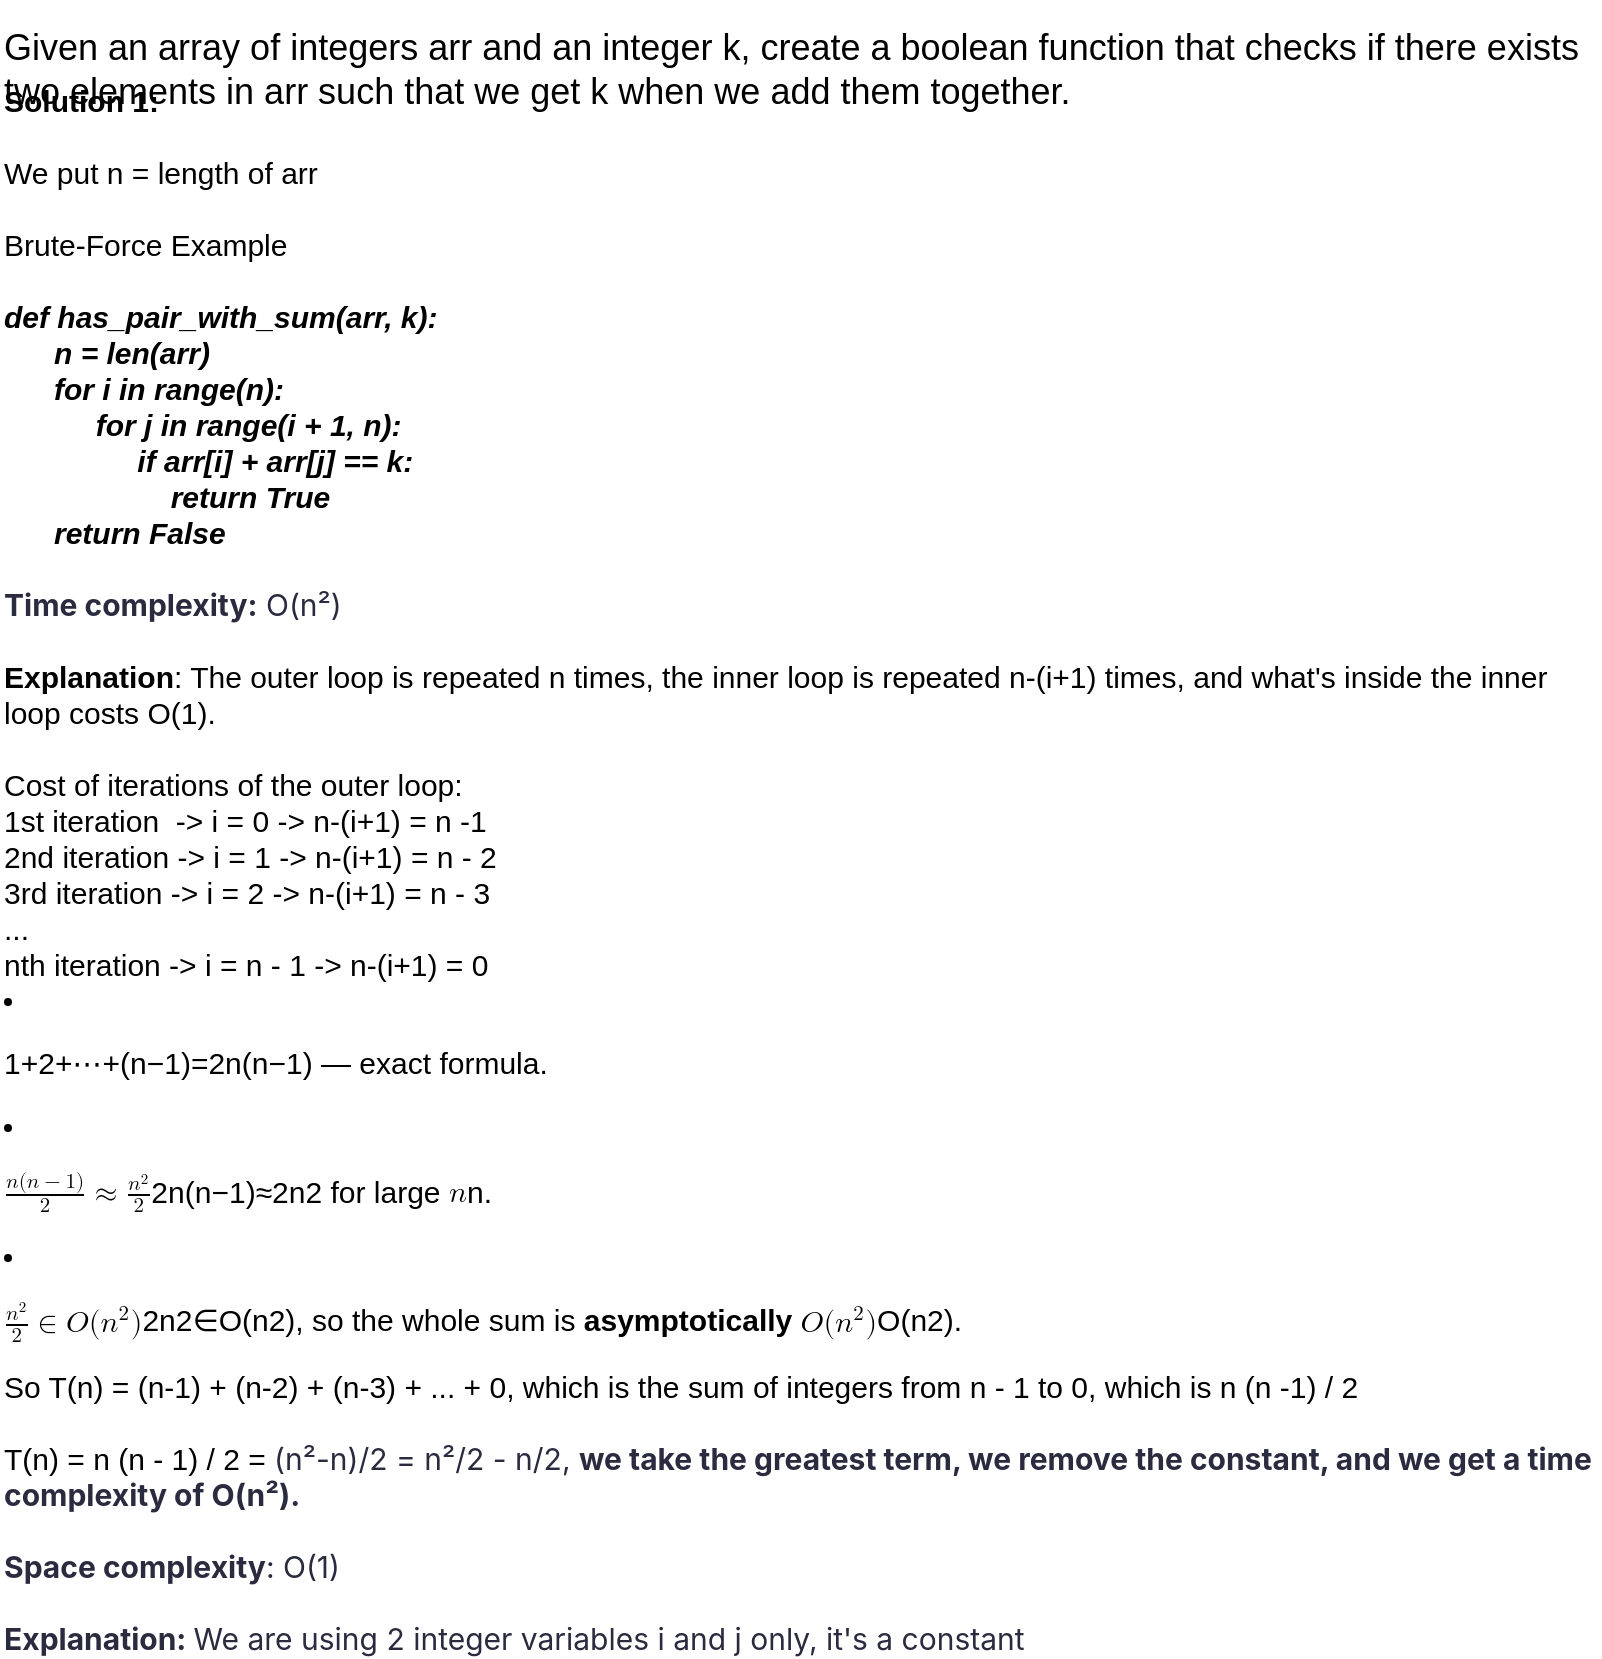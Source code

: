 <mxfile version="28.1.1">
  <diagram name="Page-1" id="c1k9xSP03Svk2DgoVO_R">
    <mxGraphModel dx="1853" dy="734" grid="1" gridSize="10" guides="1" tooltips="1" connect="1" arrows="1" fold="1" page="1" pageScale="1" pageWidth="850" pageHeight="1100" math="0" shadow="0">
      <root>
        <mxCell id="0" />
        <mxCell id="1" parent="0" />
        <mxCell id="HvRxfJUMSGr-kj_1jJm4-1" value="&lt;div&gt;&lt;font style=&quot;font-size: 18px;&quot;&gt;Given an array of integers arr and an integer k, create a boolean function that checks if there exists two elements in arr such &lt;font&gt;that we get k when we add them together.&lt;/font&gt;&lt;br&gt;&lt;/font&gt;&lt;/div&gt;" style="text;html=1;align=left;verticalAlign=middle;whiteSpace=wrap;rounded=0;fontSize=14;" vertex="1" parent="1">
          <mxGeometry x="40" y="50" width="800" height="70" as="geometry" />
        </mxCell>
        <mxCell id="HvRxfJUMSGr-kj_1jJm4-2" value="&lt;div&gt;&lt;font style=&quot;font-size: 15px;&quot;&gt;&lt;b&gt;Solution 1:&lt;/b&gt;&lt;/font&gt;&lt;/div&gt;&lt;div&gt;&lt;font style=&quot;font-size: 15px;&quot;&gt;&lt;br&gt;&lt;/font&gt;&lt;/div&gt;&lt;div&gt;&lt;font style=&quot;font-size: 15px;&quot;&gt;We put n = length of arr&lt;/font&gt;&lt;/div&gt;&lt;div&gt;&lt;font style=&quot;font-size: 15px;&quot;&gt;&lt;br&gt;&lt;/font&gt;&lt;/div&gt;&lt;div&gt;&lt;font style=&quot;font-size: 15px;&quot;&gt;Brute-Force Example&lt;/font&gt;&lt;/div&gt;&lt;div&gt;&lt;font style=&quot;font-size: 15px;&quot;&gt;&lt;br&gt;&lt;/font&gt;&lt;/div&gt;&lt;div&gt;&lt;i&gt;&lt;b&gt;&lt;font style=&quot;font-size: 15px;&quot;&gt;def has_pair_with_sum(arr, k):&lt;/font&gt;&lt;/b&gt;&lt;/i&gt;&lt;/div&gt;&lt;div&gt;&lt;i&gt;&lt;b&gt;&lt;font style=&quot;font-size: 15px;&quot;&gt;&amp;nbsp;&amp;nbsp;&amp;nbsp;&amp;nbsp;&amp;nbsp; n = len(arr)&lt;/font&gt;&lt;/b&gt;&lt;/i&gt;&lt;/div&gt;&lt;div&gt;&lt;i&gt;&lt;b&gt;&lt;font style=&quot;font-size: 15px;&quot;&gt;&amp;nbsp;&amp;nbsp;&amp;nbsp;&amp;nbsp;&amp;nbsp; for i in range(n):&lt;/font&gt;&lt;/b&gt;&lt;/i&gt;&lt;/div&gt;&lt;div&gt;&lt;i&gt;&lt;b&gt;&lt;font style=&quot;font-size: 15px;&quot;&gt;&amp;nbsp;&amp;nbsp;&amp;nbsp;&amp;nbsp;&amp;nbsp;&amp;nbsp;&amp;nbsp;&amp;nbsp;&amp;nbsp;&amp;nbsp; for j in range(i + 1, n):&lt;/font&gt;&lt;/b&gt;&lt;/i&gt;&lt;/div&gt;&lt;div&gt;&lt;i&gt;&lt;b&gt;&lt;font style=&quot;font-size: 15px;&quot;&gt;&amp;nbsp;&amp;nbsp;&amp;nbsp;&amp;nbsp;&amp;nbsp;&amp;nbsp;&amp;nbsp;&amp;nbsp;&amp;nbsp;&amp;nbsp;&amp;nbsp;&amp;nbsp;&amp;nbsp;&amp;nbsp;&amp;nbsp; if arr[i] + arr[j] == k:&lt;/font&gt;&lt;/b&gt;&lt;/i&gt;&lt;/div&gt;&lt;div&gt;&lt;i&gt;&lt;b&gt;&lt;font style=&quot;font-size: 15px;&quot;&gt;&amp;nbsp;&amp;nbsp;&amp;nbsp;&amp;nbsp;&amp;nbsp;&amp;nbsp;&amp;nbsp;&amp;nbsp;&amp;nbsp;&amp;nbsp;&amp;nbsp;&amp;nbsp;&amp;nbsp;&amp;nbsp;&amp;nbsp;&amp;nbsp;&amp;nbsp;&amp;nbsp;&amp;nbsp; return True&lt;/font&gt;&lt;/b&gt;&lt;/i&gt;&lt;/div&gt;&lt;div&gt;&lt;i&gt;&lt;b&gt;&lt;font style=&quot;font-size: 15px;&quot;&gt;&amp;nbsp;&amp;nbsp;&amp;nbsp;&amp;nbsp;&amp;nbsp; return False&lt;br&gt;&lt;/font&gt;&lt;/b&gt;&lt;/i&gt;&lt;/div&gt;&lt;div&gt;&lt;font style=&quot;font-size: 15px;&quot;&gt;&lt;br&gt;&lt;/font&gt;&lt;/div&gt;&lt;div&gt;&lt;font style=&quot;font-size: 15px;&quot;&gt;&lt;strong style=&quot;box-sizing: border-box; margin: 0px; padding: 0px; color: oklch(0.297 0.036 281.74); font-family: &amp;quot;Udemy Sans&amp;quot;, Vazirmatn, &amp;quot;SF Pro Text&amp;quot;, -apple-system, BlinkMacSystemFont, Roboto, &amp;quot;Segoe UI&amp;quot;, Helvetica, Arial, sans-serif, &amp;quot;Apple Color Emoji&amp;quot;, &amp;quot;Segoe UI Emoji&amp;quot;, &amp;quot;Segoe UI Symbol&amp;quot;; font-style: normal; font-variant-ligatures: normal; font-variant-caps: normal; letter-spacing: normal; text-align: start; text-indent: 0px; text-transform: none; word-spacing: 0px; -webkit-text-stroke-width: 0px; white-space: normal; background-color: oklch(1 0 0); text-decoration-thickness: initial; text-decoration-style: initial; text-decoration-color: initial;&quot;&gt;Time complexity:&lt;/strong&gt;&lt;span style=&quot;color: oklch(0.297 0.036 281.74); font-family: &amp;quot;Udemy Sans&amp;quot;, Vazirmatn, &amp;quot;SF Pro Text&amp;quot;, -apple-system, BlinkMacSystemFont, Roboto, &amp;quot;Segoe UI&amp;quot;, Helvetica, Arial, sans-serif, &amp;quot;Apple Color Emoji&amp;quot;, &amp;quot;Segoe UI Emoji&amp;quot;, &amp;quot;Segoe UI Symbol&amp;quot;; font-style: normal; font-variant-ligatures: normal; font-variant-caps: normal; font-weight: 400; letter-spacing: normal; text-align: start; text-indent: 0px; text-transform: none; word-spacing: 0px; -webkit-text-stroke-width: 0px; white-space: normal; background-color: oklch(1 0 0); text-decoration-thickness: initial; text-decoration-style: initial; text-decoration-color: initial; display: inline !important; float: none;&quot;&gt;&lt;span&gt;&amp;nbsp;&lt;/span&gt;O(n²)&lt;/span&gt;&lt;/font&gt;&lt;/div&gt;&lt;div&gt;&lt;font style=&quot;font-size: 15px;&quot;&gt;&lt;span style=&quot;color: oklch(0.297 0.036 281.74); font-family: &amp;quot;Udemy Sans&amp;quot;, Vazirmatn, &amp;quot;SF Pro Text&amp;quot;, -apple-system, BlinkMacSystemFont, Roboto, &amp;quot;Segoe UI&amp;quot;, Helvetica, Arial, sans-serif, &amp;quot;Apple Color Emoji&amp;quot;, &amp;quot;Segoe UI Emoji&amp;quot;, &amp;quot;Segoe UI Symbol&amp;quot;; font-style: normal; font-variant-ligatures: normal; font-variant-caps: normal; font-weight: 400; letter-spacing: normal; text-align: start; text-indent: 0px; text-transform: none; word-spacing: 0px; -webkit-text-stroke-width: 0px; white-space: normal; background-color: oklch(1 0 0); text-decoration-thickness: initial; text-decoration-style: initial; text-decoration-color: initial; display: inline !important; float: none;&quot;&gt;&lt;br&gt;&lt;/span&gt;&lt;/font&gt;&lt;/div&gt;&lt;div&gt;&lt;font style=&quot;font-size: 15px;&quot;&gt;&lt;b&gt;Explanation&lt;/b&gt;: The outer loop is repeated n times, the inner loop is repeated n-(i+1) times, and what&#39;s inside the inner loop costs O(1).&lt;/font&gt;&lt;/div&gt;&lt;div&gt;&lt;font style=&quot;font-size: 15px;&quot;&gt;&lt;br&gt;&lt;/font&gt;&lt;/div&gt;&lt;div&gt;&lt;font style=&quot;font-size: 15px;&quot;&gt;Cost of iterations of the outer loop:&lt;/font&gt;&lt;/div&gt;&lt;div&gt;&lt;font style=&quot;font-size: 15px;&quot;&gt;1st iteration&amp;nbsp; -&amp;gt; i = 0 -&amp;gt; n-(i+1) = n -1 &lt;br&gt;&lt;/font&gt;&lt;/div&gt;&lt;div&gt;&lt;font style=&quot;font-size: 15px;&quot;&gt;2nd iteration -&amp;gt; i = 1 -&amp;gt; n-(i+1) = n - 2&lt;/font&gt;&lt;/div&gt;&lt;div&gt;&lt;font style=&quot;font-size: 15px;&quot;&gt;3rd iteration -&amp;gt; i = 2 -&amp;gt; n-(i+1) = n - 3 &lt;br&gt;&lt;/font&gt;&lt;/div&gt;&lt;div&gt;&lt;font style=&quot;font-size: 15px;&quot;&gt;...&lt;/font&gt;&lt;/div&gt;&lt;div&gt;&lt;font style=&quot;font-size: 15px;&quot;&gt;nth iteration -&amp;gt; i = n - 1 -&amp;gt; n-(i+1) = 0&lt;/font&gt;&lt;/div&gt;&lt;div&gt;&lt;li data-end=&quot;1080&quot; data-start=&quot;1015&quot;&gt;&lt;p data-end=&quot;1080&quot; data-start=&quot;1017&quot;&gt;&lt;font style=&quot;font-size: 15px;&quot;&gt;&lt;span class=&quot;katex&quot;&gt;&lt;span aria-hidden=&quot;true&quot; class=&quot;katex-html&quot;&gt;&lt;span class=&quot;base&quot;&gt;&lt;span class=&quot;mord&quot;&gt;1&lt;/span&gt;&lt;span class=&quot;mspace&quot;&gt;&lt;/span&gt;&lt;span class=&quot;mbin&quot;&gt;+&lt;/span&gt;&lt;span class=&quot;mspace&quot;&gt;&lt;/span&gt;&lt;/span&gt;&lt;span class=&quot;base&quot;&gt;&lt;span class=&quot;strut&quot;&gt;&lt;/span&gt;&lt;span class=&quot;mord&quot;&gt;2&lt;/span&gt;&lt;span class=&quot;mspace&quot;&gt;&lt;/span&gt;&lt;span class=&quot;mbin&quot;&gt;+&lt;/span&gt;&lt;span class=&quot;mspace&quot;&gt;&lt;/span&gt;&lt;/span&gt;&lt;span class=&quot;base&quot;&gt;&lt;span class=&quot;strut&quot;&gt;&lt;/span&gt;&lt;span class=&quot;minner&quot;&gt;⋯&lt;/span&gt;&lt;span class=&quot;mspace&quot;&gt;&lt;/span&gt;&lt;span class=&quot;mbin&quot;&gt;+&lt;/span&gt;&lt;span class=&quot;mspace&quot;&gt;&lt;/span&gt;&lt;/span&gt;&lt;span class=&quot;base&quot;&gt;&lt;span class=&quot;strut&quot;&gt;&lt;/span&gt;&lt;span class=&quot;mopen&quot;&gt;(&lt;/span&gt;&lt;span class=&quot;mord mathnormal&quot;&gt;n&lt;/span&gt;&lt;span class=&quot;mspace&quot;&gt;&lt;/span&gt;&lt;span class=&quot;mbin&quot;&gt;−&lt;/span&gt;&lt;span class=&quot;mspace&quot;&gt;&lt;/span&gt;&lt;/span&gt;&lt;span class=&quot;base&quot;&gt;&lt;span class=&quot;strut&quot;&gt;&lt;/span&gt;&lt;span class=&quot;mord&quot;&gt;1&lt;/span&gt;&lt;span class=&quot;mclose&quot;&gt;)&lt;/span&gt;&lt;span class=&quot;mspace&quot;&gt;&lt;/span&gt;&lt;span class=&quot;mrel&quot;&gt;=&lt;/span&gt;&lt;span class=&quot;mspace&quot;&gt;&lt;/span&gt;&lt;/span&gt;&lt;span class=&quot;base&quot;&gt;&lt;span class=&quot;strut&quot;&gt;&lt;/span&gt;&lt;span class=&quot;mord&quot;&gt;&lt;span class=&quot;mopen nulldelimiter&quot;&gt;&lt;/span&gt;&lt;span class=&quot;mfrac&quot;&gt;&lt;span class=&quot;vlist-t vlist-t2&quot;&gt;&lt;span class=&quot;vlist-r&quot;&gt;&lt;span class=&quot;vlist&quot;&gt;&lt;span&gt;&lt;span class=&quot;pstrut&quot;&gt;&lt;/span&gt;&lt;span class=&quot;sizing reset-size6 size3 mtight&quot;&gt;&lt;span class=&quot;mord mtight&quot;&gt;&lt;span class=&quot;mord mtight&quot;&gt;2&lt;/span&gt;&lt;/span&gt;&lt;/span&gt;&lt;/span&gt;&lt;span&gt;&lt;span class=&quot;pstrut&quot;&gt;&lt;/span&gt;&lt;span class=&quot;frac-line&quot;&gt;&lt;/span&gt;&lt;/span&gt;&lt;span&gt;&lt;span class=&quot;pstrut&quot;&gt;&lt;/span&gt;&lt;span class=&quot;sizing reset-size6 size3 mtight&quot;&gt;&lt;span class=&quot;mord mtight&quot;&gt;&lt;span class=&quot;mord mathnormal mtight&quot;&gt;n&lt;/span&gt;&lt;span class=&quot;mopen mtight&quot;&gt;(&lt;/span&gt;&lt;span class=&quot;mord mathnormal mtight&quot;&gt;n&lt;/span&gt;&lt;span class=&quot;mbin mtight&quot;&gt;−&lt;/span&gt;&lt;span class=&quot;mord mtight&quot;&gt;1&lt;/span&gt;&lt;span class=&quot;mclose mtight&quot;&gt;)&lt;/span&gt;&lt;/span&gt;&lt;/span&gt;&lt;/span&gt;&lt;/span&gt;&lt;span class=&quot;vlist-s&quot;&gt;​&lt;/span&gt;&lt;/span&gt;&lt;span class=&quot;vlist-r&quot;&gt;&lt;span class=&quot;vlist&quot;&gt;&lt;span&gt;&lt;/span&gt;&lt;/span&gt;&lt;/span&gt;&lt;/span&gt;&lt;/span&gt;&lt;span class=&quot;mclose nulldelimiter&quot;&gt;&lt;/span&gt;&lt;/span&gt;&lt;/span&gt;&lt;/span&gt;&lt;/span&gt; — exact formula.&lt;/font&gt;&lt;/p&gt;&lt;/li&gt;&lt;li data-end=&quot;1146&quot; data-start=&quot;1081&quot;&gt;&lt;p data-end=&quot;1146&quot; data-start=&quot;1083&quot;&gt;&lt;font style=&quot;font-size: 15px;&quot;&gt;&lt;span class=&quot;katex&quot;&gt;&lt;span class=&quot;katex-mathml&quot;&gt;&lt;math xmlns=&quot;http://www.w3.org/1998/Math/MathML&quot;&gt;&lt;mrow&gt;&lt;mfrac&gt;&lt;mrow&gt;&lt;mi&gt;n&lt;/mi&gt;&lt;mo stretchy=&quot;false&quot;&gt;(&lt;/mo&gt;&lt;mi&gt;n&lt;/mi&gt;&lt;mo&gt;−&lt;/mo&gt;&lt;mn&gt;1&lt;/mn&gt;&lt;mo stretchy=&quot;false&quot;&gt;)&lt;/mo&gt;&lt;/mrow&gt;&lt;mn&gt;2&lt;/mn&gt;&lt;/mfrac&gt;&lt;mo&gt;≈&lt;/mo&gt;&lt;mfrac&gt;&lt;msup&gt;&lt;mi&gt;n&lt;/mi&gt;&lt;mn&gt;2&lt;/mn&gt;&lt;/msup&gt;&lt;mn&gt;2&lt;/mn&gt;&lt;/mfrac&gt;&lt;/mrow&gt;\frac{n(n-1)}{2} \approx \frac{n^2}{2}&lt;/math&gt;&lt;/span&gt;&lt;span aria-hidden=&quot;true&quot; class=&quot;katex-html&quot;&gt;&lt;span class=&quot;base&quot;&gt;&lt;span class=&quot;strut&quot;&gt;&lt;/span&gt;&lt;span class=&quot;mord&quot;&gt;&lt;span class=&quot;mopen nulldelimiter&quot;&gt;&lt;/span&gt;&lt;span class=&quot;mfrac&quot;&gt;&lt;span class=&quot;vlist-t vlist-t2&quot;&gt;&lt;span class=&quot;vlist-r&quot;&gt;&lt;span class=&quot;vlist&quot;&gt;&lt;span&gt;&lt;span class=&quot;pstrut&quot;&gt;&lt;/span&gt;&lt;span class=&quot;sizing reset-size6 size3 mtight&quot;&gt;&lt;span class=&quot;mord mtight&quot;&gt;&lt;span class=&quot;mord mtight&quot;&gt;2&lt;/span&gt;&lt;/span&gt;&lt;/span&gt;&lt;/span&gt;&lt;span&gt;&lt;span class=&quot;pstrut&quot;&gt;&lt;/span&gt;&lt;span class=&quot;frac-line&quot;&gt;&lt;/span&gt;&lt;/span&gt;&lt;span&gt;&lt;span class=&quot;pstrut&quot;&gt;&lt;/span&gt;&lt;span class=&quot;sizing reset-size6 size3 mtight&quot;&gt;&lt;span class=&quot;mord mtight&quot;&gt;&lt;span class=&quot;mord mathnormal mtight&quot;&gt;n&lt;/span&gt;&lt;span class=&quot;mopen mtight&quot;&gt;(&lt;/span&gt;&lt;span class=&quot;mord mathnormal mtight&quot;&gt;n&lt;/span&gt;&lt;span class=&quot;mbin mtight&quot;&gt;−&lt;/span&gt;&lt;span class=&quot;mord mtight&quot;&gt;1&lt;/span&gt;&lt;span class=&quot;mclose mtight&quot;&gt;)&lt;/span&gt;&lt;/span&gt;&lt;/span&gt;&lt;/span&gt;&lt;/span&gt;&lt;span class=&quot;vlist-s&quot;&gt;​&lt;/span&gt;&lt;/span&gt;&lt;span class=&quot;vlist-r&quot;&gt;&lt;span class=&quot;vlist&quot;&gt;&lt;span&gt;&lt;/span&gt;&lt;/span&gt;&lt;/span&gt;&lt;/span&gt;&lt;/span&gt;&lt;span class=&quot;mclose nulldelimiter&quot;&gt;&lt;/span&gt;&lt;/span&gt;&lt;span class=&quot;mspace&quot;&gt;&lt;/span&gt;&lt;span class=&quot;mrel&quot;&gt;≈&lt;/span&gt;&lt;span class=&quot;mspace&quot;&gt;&lt;/span&gt;&lt;/span&gt;&lt;span class=&quot;base&quot;&gt;&lt;span class=&quot;strut&quot;&gt;&lt;/span&gt;&lt;span class=&quot;mord&quot;&gt;&lt;span class=&quot;mopen nulldelimiter&quot;&gt;&lt;/span&gt;&lt;span class=&quot;mfrac&quot;&gt;&lt;span class=&quot;vlist-t vlist-t2&quot;&gt;&lt;span class=&quot;vlist-r&quot;&gt;&lt;span class=&quot;vlist&quot;&gt;&lt;span&gt;&lt;span class=&quot;pstrut&quot;&gt;&lt;/span&gt;&lt;span class=&quot;sizing reset-size6 size3 mtight&quot;&gt;&lt;span class=&quot;mord mtight&quot;&gt;&lt;span class=&quot;mord mtight&quot;&gt;2&lt;/span&gt;&lt;/span&gt;&lt;/span&gt;&lt;/span&gt;&lt;span&gt;&lt;span class=&quot;pstrut&quot;&gt;&lt;/span&gt;&lt;span class=&quot;frac-line&quot;&gt;&lt;/span&gt;&lt;/span&gt;&lt;span&gt;&lt;span class=&quot;pstrut&quot;&gt;&lt;/span&gt;&lt;span class=&quot;sizing reset-size6 size3 mtight&quot;&gt;&lt;span class=&quot;mord mtight&quot;&gt;&lt;span class=&quot;mord mtight&quot;&gt;&lt;span class=&quot;mord mathnormal mtight&quot;&gt;n&lt;/span&gt;&lt;span class=&quot;msupsub&quot;&gt;&lt;span class=&quot;vlist-t&quot;&gt;&lt;span class=&quot;vlist-r&quot;&gt;&lt;span class=&quot;vlist&quot;&gt;&lt;span&gt;&lt;span class=&quot;pstrut&quot;&gt;&lt;/span&gt;&lt;span class=&quot;sizing reset-size3 size1 mtight&quot;&gt;&lt;span class=&quot;mord mtight&quot;&gt;2&lt;/span&gt;&lt;/span&gt;&lt;/span&gt;&lt;/span&gt;&lt;/span&gt;&lt;/span&gt;&lt;/span&gt;&lt;/span&gt;&lt;/span&gt;&lt;/span&gt;&lt;/span&gt;&lt;/span&gt;&lt;span class=&quot;vlist-s&quot;&gt;​&lt;/span&gt;&lt;/span&gt;&lt;span class=&quot;vlist-r&quot;&gt;&lt;span class=&quot;vlist&quot;&gt;&lt;span&gt;&lt;/span&gt;&lt;/span&gt;&lt;/span&gt;&lt;/span&gt;&lt;/span&gt;&lt;span class=&quot;mclose nulldelimiter&quot;&gt;&lt;/span&gt;&lt;/span&gt;&lt;/span&gt;&lt;/span&gt;&lt;/span&gt; for large &lt;span class=&quot;katex&quot;&gt;&lt;span class=&quot;katex-mathml&quot;&gt;&lt;math xmlns=&quot;http://www.w3.org/1998/Math/MathML&quot;&gt;&lt;mrow&gt;&lt;mi&gt;n&lt;/mi&gt;&lt;/mrow&gt;n&lt;/math&gt;&lt;/span&gt;&lt;span aria-hidden=&quot;true&quot; class=&quot;katex-html&quot;&gt;&lt;span class=&quot;base&quot;&gt;&lt;span class=&quot;strut&quot;&gt;&lt;/span&gt;&lt;span class=&quot;mord mathnormal&quot;&gt;n&lt;/span&gt;&lt;/span&gt;&lt;/span&gt;&lt;/span&gt;.&lt;/font&gt;&lt;/p&gt;&lt;/li&gt;&lt;li data-end=&quot;1233&quot; data-start=&quot;1147&quot;&gt;&lt;p data-end=&quot;1233&quot; data-start=&quot;1149&quot;&gt;&lt;font style=&quot;font-size: 15px;&quot;&gt;&lt;span class=&quot;katex&quot;&gt;&lt;span class=&quot;katex-mathml&quot;&gt;&lt;math xmlns=&quot;http://www.w3.org/1998/Math/MathML&quot;&gt;&lt;mrow&gt;&lt;mfrac&gt;&lt;msup&gt;&lt;mi&gt;n&lt;/mi&gt;&lt;mn&gt;2&lt;/mn&gt;&lt;/msup&gt;&lt;mn&gt;2&lt;/mn&gt;&lt;/mfrac&gt;&lt;mo&gt;∈&lt;/mo&gt;&lt;mi&gt;O&lt;/mi&gt;&lt;mo stretchy=&quot;false&quot;&gt;(&lt;/mo&gt;&lt;msup&gt;&lt;mi&gt;n&lt;/mi&gt;&lt;mn&gt;2&lt;/mn&gt;&lt;/msup&gt;&lt;mo stretchy=&quot;false&quot;&gt;)&lt;/mo&gt;&lt;/mrow&gt;\frac{n^2}{2} \in O(n^2)&lt;/math&gt;&lt;/span&gt;&lt;span aria-hidden=&quot;true&quot; class=&quot;katex-html&quot;&gt;&lt;span class=&quot;base&quot;&gt;&lt;span class=&quot;strut&quot;&gt;&lt;/span&gt;&lt;span class=&quot;mord&quot;&gt;&lt;span class=&quot;mopen nulldelimiter&quot;&gt;&lt;/span&gt;&lt;span class=&quot;mfrac&quot;&gt;&lt;span class=&quot;vlist-t vlist-t2&quot;&gt;&lt;span class=&quot;vlist-r&quot;&gt;&lt;span class=&quot;vlist&quot;&gt;&lt;span&gt;&lt;span class=&quot;pstrut&quot;&gt;&lt;/span&gt;&lt;span class=&quot;sizing reset-size6 size3 mtight&quot;&gt;&lt;span class=&quot;mord mtight&quot;&gt;&lt;span class=&quot;mord mtight&quot;&gt;2&lt;/span&gt;&lt;/span&gt;&lt;/span&gt;&lt;/span&gt;&lt;span&gt;&lt;span class=&quot;pstrut&quot;&gt;&lt;/span&gt;&lt;span class=&quot;frac-line&quot;&gt;&lt;/span&gt;&lt;/span&gt;&lt;span&gt;&lt;span class=&quot;pstrut&quot;&gt;&lt;/span&gt;&lt;span class=&quot;sizing reset-size6 size3 mtight&quot;&gt;&lt;span class=&quot;mord mtight&quot;&gt;&lt;span class=&quot;mord mtight&quot;&gt;&lt;span class=&quot;mord mathnormal mtight&quot;&gt;n&lt;/span&gt;&lt;span class=&quot;msupsub&quot;&gt;&lt;span class=&quot;vlist-t&quot;&gt;&lt;span class=&quot;vlist-r&quot;&gt;&lt;span class=&quot;vlist&quot;&gt;&lt;span&gt;&lt;span class=&quot;pstrut&quot;&gt;&lt;/span&gt;&lt;span class=&quot;sizing reset-size3 size1 mtight&quot;&gt;&lt;span class=&quot;mord mtight&quot;&gt;2&lt;/span&gt;&lt;/span&gt;&lt;/span&gt;&lt;/span&gt;&lt;/span&gt;&lt;/span&gt;&lt;/span&gt;&lt;/span&gt;&lt;/span&gt;&lt;/span&gt;&lt;/span&gt;&lt;/span&gt;&lt;span class=&quot;vlist-s&quot;&gt;​&lt;/span&gt;&lt;/span&gt;&lt;span class=&quot;vlist-r&quot;&gt;&lt;span class=&quot;vlist&quot;&gt;&lt;span&gt;&lt;/span&gt;&lt;/span&gt;&lt;/span&gt;&lt;/span&gt;&lt;/span&gt;&lt;span class=&quot;mclose nulldelimiter&quot;&gt;&lt;/span&gt;&lt;/span&gt;&lt;span class=&quot;mspace&quot;&gt;&lt;/span&gt;&lt;span class=&quot;mrel&quot;&gt;∈&lt;/span&gt;&lt;span class=&quot;mspace&quot;&gt;&lt;/span&gt;&lt;/span&gt;&lt;span class=&quot;base&quot;&gt;&lt;span class=&quot;strut&quot;&gt;&lt;/span&gt;&lt;span class=&quot;mord mathnormal&quot;&gt;O&lt;/span&gt;&lt;span class=&quot;mopen&quot;&gt;(&lt;/span&gt;&lt;span class=&quot;mord&quot;&gt;&lt;span class=&quot;mord mathnormal&quot;&gt;n&lt;/span&gt;&lt;span class=&quot;msupsub&quot;&gt;&lt;span class=&quot;vlist-t&quot;&gt;&lt;span class=&quot;vlist-r&quot;&gt;&lt;span class=&quot;vlist&quot;&gt;&lt;span&gt;&lt;span class=&quot;pstrut&quot;&gt;&lt;/span&gt;&lt;span class=&quot;sizing reset-size6 size3 mtight&quot;&gt;&lt;span class=&quot;mord mtight&quot;&gt;2&lt;/span&gt;&lt;/span&gt;&lt;/span&gt;&lt;/span&gt;&lt;/span&gt;&lt;/span&gt;&lt;/span&gt;&lt;/span&gt;&lt;span class=&quot;mclose&quot;&gt;)&lt;/span&gt;&lt;/span&gt;&lt;/span&gt;&lt;/span&gt;, so the whole sum is &lt;strong data-end=&quot;1219&quot; data-start=&quot;1201&quot;&gt;asymptotically&lt;/strong&gt; &lt;span class=&quot;katex&quot;&gt;&lt;span class=&quot;katex-mathml&quot;&gt;&lt;math xmlns=&quot;http://www.w3.org/1998/Math/MathML&quot;&gt;&lt;mrow&gt;&lt;mi&gt;O&lt;/mi&gt;&lt;mo stretchy=&quot;false&quot;&gt;(&lt;/mo&gt;&lt;msup&gt;&lt;mi&gt;n&lt;/mi&gt;&lt;mn&gt;2&lt;/mn&gt;&lt;/msup&gt;&lt;mo stretchy=&quot;false&quot;&gt;)&lt;/mo&gt;&lt;/mrow&gt;O(n^2)&lt;/math&gt;&lt;/span&gt;&lt;span aria-hidden=&quot;true&quot; class=&quot;katex-html&quot;&gt;&lt;span class=&quot;base&quot;&gt;&lt;span class=&quot;strut&quot;&gt;&lt;/span&gt;&lt;span class=&quot;mord mathnormal&quot;&gt;O&lt;/span&gt;&lt;span class=&quot;mopen&quot;&gt;(&lt;/span&gt;&lt;span class=&quot;mord&quot;&gt;&lt;span class=&quot;mord mathnormal&quot;&gt;n&lt;/span&gt;&lt;span class=&quot;msupsub&quot;&gt;&lt;span class=&quot;vlist-t&quot;&gt;&lt;span class=&quot;vlist-r&quot;&gt;&lt;span class=&quot;vlist&quot;&gt;&lt;span&gt;&lt;span class=&quot;pstrut&quot;&gt;&lt;/span&gt;&lt;span class=&quot;sizing reset-size6 size3 mtight&quot;&gt;&lt;span class=&quot;mord mtight&quot;&gt;2&lt;/span&gt;&lt;/span&gt;&lt;/span&gt;&lt;/span&gt;&lt;/span&gt;&lt;/span&gt;&lt;/span&gt;&lt;/span&gt;&lt;span class=&quot;mclose&quot;&gt;)&lt;/span&gt;&lt;/span&gt;&lt;/span&gt;&lt;/span&gt;.&lt;/font&gt;&lt;/p&gt;&lt;/li&gt;&lt;/div&gt;&lt;div&gt;&lt;font style=&quot;font-size: 15px;&quot;&gt;So T(n) = (n-1) + (n-2) + (n-3) + ... + 0, which is the sum of integers from n - 1 to 0, which is n (n -1) / 2&lt;/font&gt;&lt;/div&gt;&lt;div&gt;&lt;font style=&quot;font-size: 15px;&quot;&gt;&lt;br&gt;&lt;/font&gt;&lt;/div&gt;&lt;div&gt;&lt;font style=&quot;font-size: 15px;&quot;&gt;T(n) = n (n - 1) / 2 = &lt;font&gt;&lt;span style=&quot;color: oklch(0.297 0.036 281.74); font-family: &amp;quot;Udemy Sans&amp;quot;, Vazirmatn, &amp;quot;SF Pro Text&amp;quot;, -apple-system, BlinkMacSystemFont, Roboto, &amp;quot;Segoe UI&amp;quot;, Helvetica, Arial, sans-serif, &amp;quot;Apple Color Emoji&amp;quot;, &amp;quot;Segoe UI Emoji&amp;quot;, &amp;quot;Segoe UI Symbol&amp;quot;; font-style: normal; font-variant-ligatures: normal; font-variant-caps: normal; font-weight: 400; letter-spacing: normal; text-align: start; text-indent: 0px; text-transform: none; word-spacing: 0px; -webkit-text-stroke-width: 0px; white-space: normal; background-color: oklch(1 0 0); text-decoration-thickness: initial; text-decoration-style: initial; text-decoration-color: initial; display: inline !important; float: none;&quot;&gt;(n²-n)/2 = n²/2 - n/2, &lt;b&gt;we take the greatest term, we remove the constant, and we get a time complexity of &lt;/b&gt;&lt;/span&gt;&lt;/font&gt;&lt;b&gt;&lt;font&gt;&lt;span style=&quot;color: oklch(0.297 0.036 281.74); font-family: &amp;quot;Udemy Sans&amp;quot;, Vazirmatn, &amp;quot;SF Pro Text&amp;quot;, -apple-system, BlinkMacSystemFont, Roboto, &amp;quot;Segoe UI&amp;quot;, Helvetica, Arial, sans-serif, &amp;quot;Apple Color Emoji&amp;quot;, &amp;quot;Segoe UI Emoji&amp;quot;, &amp;quot;Segoe UI Symbol&amp;quot;; font-style: normal; font-variant-ligatures: normal; font-variant-caps: normal; letter-spacing: normal; text-align: start; text-indent: 0px; text-transform: none; word-spacing: 0px; -webkit-text-stroke-width: 0px; white-space: normal; background-color: oklch(1 0 0); text-decoration-thickness: initial; text-decoration-style: initial; text-decoration-color: initial; display: inline !important; float: none;&quot;&gt;O(n²).&lt;/span&gt;&lt;/font&gt;&lt;/b&gt;&lt;/font&gt;&lt;/div&gt;&lt;div&gt;&lt;font style=&quot;font-size: 15px;&quot;&gt;&lt;span style=&quot;color: oklch(0.297 0.036 281.74); font-family: &amp;quot;Udemy Sans&amp;quot;, Vazirmatn, &amp;quot;SF Pro Text&amp;quot;, -apple-system, BlinkMacSystemFont, Roboto, &amp;quot;Segoe UI&amp;quot;, Helvetica, Arial, sans-serif, &amp;quot;Apple Color Emoji&amp;quot;, &amp;quot;Segoe UI Emoji&amp;quot;, &amp;quot;Segoe UI Symbol&amp;quot;; font-style: normal; font-variant-ligatures: normal; font-variant-caps: normal; font-weight: 400; letter-spacing: normal; text-align: start; text-indent: 0px; text-transform: none; word-spacing: 0px; -webkit-text-stroke-width: 0px; white-space: normal; background-color: oklch(1 0 0); text-decoration-thickness: initial; text-decoration-style: initial; text-decoration-color: initial; display: inline !important; float: none;&quot;&gt;&lt;br&gt;&lt;/span&gt;&lt;/font&gt;&lt;/div&gt;&lt;div&gt;&lt;font style=&quot;font-size: 15px;&quot;&gt;&lt;span style=&quot;color: oklch(0.297 0.036 281.74); font-family: &amp;quot;Udemy Sans&amp;quot;, Vazirmatn, &amp;quot;SF Pro Text&amp;quot;, -apple-system, BlinkMacSystemFont, Roboto, &amp;quot;Segoe UI&amp;quot;, Helvetica, Arial, sans-serif, &amp;quot;Apple Color Emoji&amp;quot;, &amp;quot;Segoe UI Emoji&amp;quot;, &amp;quot;Segoe UI Symbol&amp;quot;; font-style: normal; font-variant-ligatures: normal; font-variant-caps: normal; font-weight: 400; letter-spacing: normal; text-align: start; text-indent: 0px; text-transform: none; word-spacing: 0px; -webkit-text-stroke-width: 0px; white-space: normal; background-color: oklch(1 0 0); text-decoration-thickness: initial; text-decoration-style: initial; text-decoration-color: initial; display: inline !important; float: none;&quot;&gt;&lt;b&gt;Space complexity&lt;/b&gt;: &lt;/span&gt;&lt;font&gt;&lt;span style=&quot;color: oklch(0.297 0.036 281.74); font-family: &amp;quot;Udemy Sans&amp;quot;, Vazirmatn, &amp;quot;SF Pro Text&amp;quot;, -apple-system, BlinkMacSystemFont, Roboto, &amp;quot;Segoe UI&amp;quot;, Helvetica, Arial, sans-serif, &amp;quot;Apple Color Emoji&amp;quot;, &amp;quot;Segoe UI Emoji&amp;quot;, &amp;quot;Segoe UI Symbol&amp;quot;; font-style: normal; font-variant-ligatures: normal; font-variant-caps: normal; font-weight: 400; letter-spacing: normal; text-align: start; text-indent: 0px; text-transform: none; word-spacing: 0px; -webkit-text-stroke-width: 0px; white-space: normal; background-color: oklch(1 0 0); text-decoration-thickness: initial; text-decoration-style: initial; text-decoration-color: initial; display: inline !important; float: none;&quot;&gt;O(1)&lt;/span&gt;&lt;/font&gt;&lt;/font&gt;&lt;/div&gt;&lt;div&gt;&lt;font style=&quot;font-size: 15px;&quot;&gt;&lt;span style=&quot;color: oklch(0.297 0.036 281.74); font-family: &amp;quot;Udemy Sans&amp;quot;, Vazirmatn, &amp;quot;SF Pro Text&amp;quot;, -apple-system, BlinkMacSystemFont, Roboto, &amp;quot;Segoe UI&amp;quot;, Helvetica, Arial, sans-serif, &amp;quot;Apple Color Emoji&amp;quot;, &amp;quot;Segoe UI Emoji&amp;quot;, &amp;quot;Segoe UI Symbol&amp;quot;; font-style: normal; font-variant-ligatures: normal; font-variant-caps: normal; font-weight: 400; letter-spacing: normal; text-align: start; text-indent: 0px; text-transform: none; word-spacing: 0px; -webkit-text-stroke-width: 0px; white-space: normal; background-color: oklch(1 0 0); text-decoration-thickness: initial; text-decoration-style: initial; text-decoration-color: initial; display: inline !important; float: none;&quot;&gt;&lt;br&gt;&lt;/span&gt;&lt;/font&gt;&lt;/div&gt;&lt;div&gt;&lt;font style=&quot;font-size: 15px;&quot;&gt;&lt;strong style=&quot;box-sizing: border-box; margin: 0px; padding: 0px; color: oklch(0.297 0.036 281.74); font-family: &amp;quot;Udemy Sans&amp;quot;, Vazirmatn, &amp;quot;SF Pro Text&amp;quot;, -apple-system, BlinkMacSystemFont, Roboto, &amp;quot;Segoe UI&amp;quot;, Helvetica, Arial, sans-serif, &amp;quot;Apple Color Emoji&amp;quot;, &amp;quot;Segoe UI Emoji&amp;quot;, &amp;quot;Segoe UI Symbol&amp;quot;; font-style: normal; font-variant-ligatures: normal; font-variant-caps: normal; letter-spacing: normal; text-align: start; text-indent: 0px; text-transform: none; word-spacing: 0px; -webkit-text-stroke-width: 0px; white-space: normal; background-color: oklch(1 0 0); text-decoration-thickness: initial; text-decoration-style: initial; text-decoration-color: initial;&quot;&gt;Explanation: &lt;/strong&gt;&lt;strong style=&quot;box-sizing: border-box; margin: 0px; padding: 0px; color: oklch(0.297 0.036 281.74); font-family: &amp;quot;Udemy Sans&amp;quot;, Vazirmatn, &amp;quot;SF Pro Text&amp;quot;, -apple-system, BlinkMacSystemFont, Roboto, &amp;quot;Segoe UI&amp;quot;, Helvetica, Arial, sans-serif, &amp;quot;Apple Color Emoji&amp;quot;, &amp;quot;Segoe UI Emoji&amp;quot;, &amp;quot;Segoe UI Symbol&amp;quot;; font-style: normal; font-variant-ligatures: normal; font-variant-caps: normal; letter-spacing: normal; text-align: start; text-indent: 0px; text-transform: none; word-spacing: 0px; -webkit-text-stroke-width: 0px; white-space: normal; background-color: oklch(1 0 0); text-decoration-thickness: initial; text-decoration-style: initial; text-decoration-color: initial;&quot;&gt;&lt;/strong&gt;&lt;font&gt;&lt;span style=&quot;color: oklch(0.297 0.036 281.74); font-family: &amp;quot;Udemy Sans&amp;quot;, Vazirmatn, &amp;quot;SF Pro Text&amp;quot;, -apple-system, BlinkMacSystemFont, Roboto, &amp;quot;Segoe UI&amp;quot;, Helvetica, Arial, sans-serif, &amp;quot;Apple Color Emoji&amp;quot;, &amp;quot;Segoe UI Emoji&amp;quot;, &amp;quot;Segoe UI Symbol&amp;quot;; font-style: normal; font-variant-ligatures: normal; font-variant-caps: normal; font-weight: 400; letter-spacing: normal; text-align: start; text-indent: 0px; text-transform: none; word-spacing: 0px; -webkit-text-stroke-width: 0px; white-space: normal; background-color: oklch(1 0 0); text-decoration-thickness: initial; text-decoration-style: initial; text-decoration-color: initial; display: inline !important; float: none;&quot;&gt;We are using 2 integer variables i and j only, it&#39;s a constant&lt;/span&gt;&lt;/font&gt;&lt;/font&gt;&lt;/div&gt;" style="text;html=1;align=left;verticalAlign=middle;whiteSpace=wrap;rounded=0;fontSize=14;" vertex="1" parent="1">
          <mxGeometry x="40" y="130" width="800" height="710" as="geometry" />
        </mxCell>
      </root>
    </mxGraphModel>
  </diagram>
</mxfile>
